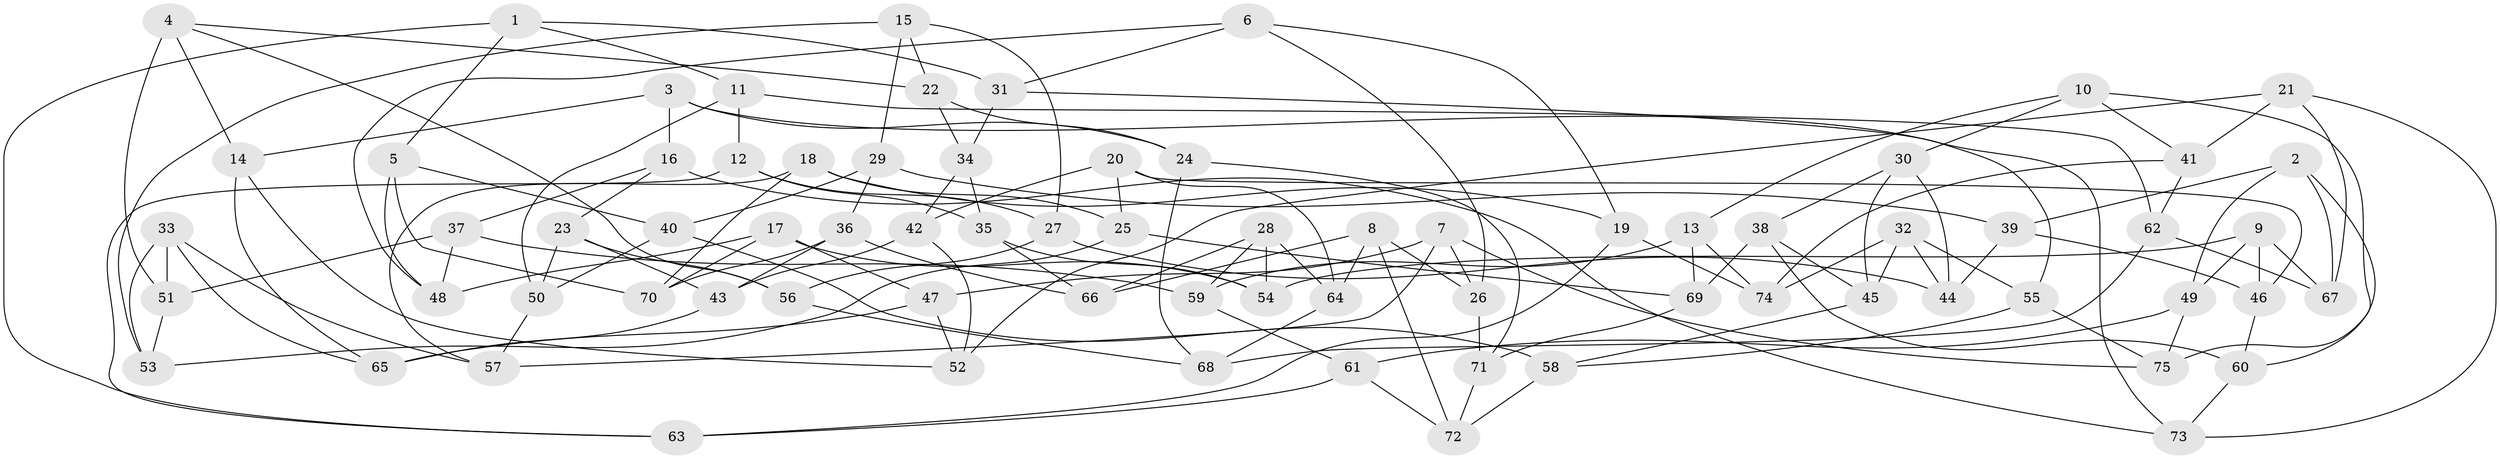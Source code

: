 // coarse degree distribution, {6: 0.5111111111111111, 3: 0.06666666666666667, 5: 0.15555555555555556, 4: 0.26666666666666666}
// Generated by graph-tools (version 1.1) at 2025/42/03/06/25 10:42:20]
// undirected, 75 vertices, 150 edges
graph export_dot {
graph [start="1"]
  node [color=gray90,style=filled];
  1;
  2;
  3;
  4;
  5;
  6;
  7;
  8;
  9;
  10;
  11;
  12;
  13;
  14;
  15;
  16;
  17;
  18;
  19;
  20;
  21;
  22;
  23;
  24;
  25;
  26;
  27;
  28;
  29;
  30;
  31;
  32;
  33;
  34;
  35;
  36;
  37;
  38;
  39;
  40;
  41;
  42;
  43;
  44;
  45;
  46;
  47;
  48;
  49;
  50;
  51;
  52;
  53;
  54;
  55;
  56;
  57;
  58;
  59;
  60;
  61;
  62;
  63;
  64;
  65;
  66;
  67;
  68;
  69;
  70;
  71;
  72;
  73;
  74;
  75;
  1 -- 11;
  1 -- 63;
  1 -- 5;
  1 -- 31;
  2 -- 67;
  2 -- 49;
  2 -- 39;
  2 -- 60;
  3 -- 73;
  3 -- 14;
  3 -- 24;
  3 -- 16;
  4 -- 56;
  4 -- 14;
  4 -- 51;
  4 -- 22;
  5 -- 40;
  5 -- 70;
  5 -- 48;
  6 -- 26;
  6 -- 48;
  6 -- 19;
  6 -- 31;
  7 -- 26;
  7 -- 57;
  7 -- 75;
  7 -- 47;
  8 -- 66;
  8 -- 26;
  8 -- 64;
  8 -- 72;
  9 -- 54;
  9 -- 46;
  9 -- 49;
  9 -- 67;
  10 -- 75;
  10 -- 30;
  10 -- 13;
  10 -- 41;
  11 -- 62;
  11 -- 12;
  11 -- 50;
  12 -- 63;
  12 -- 27;
  12 -- 35;
  13 -- 59;
  13 -- 69;
  13 -- 74;
  14 -- 65;
  14 -- 52;
  15 -- 22;
  15 -- 27;
  15 -- 29;
  15 -- 53;
  16 -- 23;
  16 -- 37;
  16 -- 73;
  17 -- 70;
  17 -- 47;
  17 -- 48;
  17 -- 54;
  18 -- 70;
  18 -- 19;
  18 -- 57;
  18 -- 25;
  19 -- 74;
  19 -- 63;
  20 -- 42;
  20 -- 25;
  20 -- 46;
  20 -- 64;
  21 -- 52;
  21 -- 67;
  21 -- 41;
  21 -- 73;
  22 -- 34;
  22 -- 24;
  23 -- 56;
  23 -- 50;
  23 -- 43;
  24 -- 71;
  24 -- 68;
  25 -- 53;
  25 -- 69;
  26 -- 71;
  27 -- 56;
  27 -- 44;
  28 -- 64;
  28 -- 59;
  28 -- 54;
  28 -- 66;
  29 -- 39;
  29 -- 40;
  29 -- 36;
  30 -- 44;
  30 -- 38;
  30 -- 45;
  31 -- 34;
  31 -- 55;
  32 -- 55;
  32 -- 44;
  32 -- 74;
  32 -- 45;
  33 -- 65;
  33 -- 57;
  33 -- 53;
  33 -- 51;
  34 -- 42;
  34 -- 35;
  35 -- 54;
  35 -- 66;
  36 -- 70;
  36 -- 43;
  36 -- 66;
  37 -- 59;
  37 -- 51;
  37 -- 48;
  38 -- 45;
  38 -- 60;
  38 -- 69;
  39 -- 46;
  39 -- 44;
  40 -- 50;
  40 -- 58;
  41 -- 74;
  41 -- 62;
  42 -- 43;
  42 -- 52;
  43 -- 65;
  45 -- 58;
  46 -- 60;
  47 -- 65;
  47 -- 52;
  49 -- 75;
  49 -- 61;
  50 -- 57;
  51 -- 53;
  55 -- 75;
  55 -- 58;
  56 -- 68;
  58 -- 72;
  59 -- 61;
  60 -- 73;
  61 -- 72;
  61 -- 63;
  62 -- 67;
  62 -- 68;
  64 -- 68;
  69 -- 71;
  71 -- 72;
}
